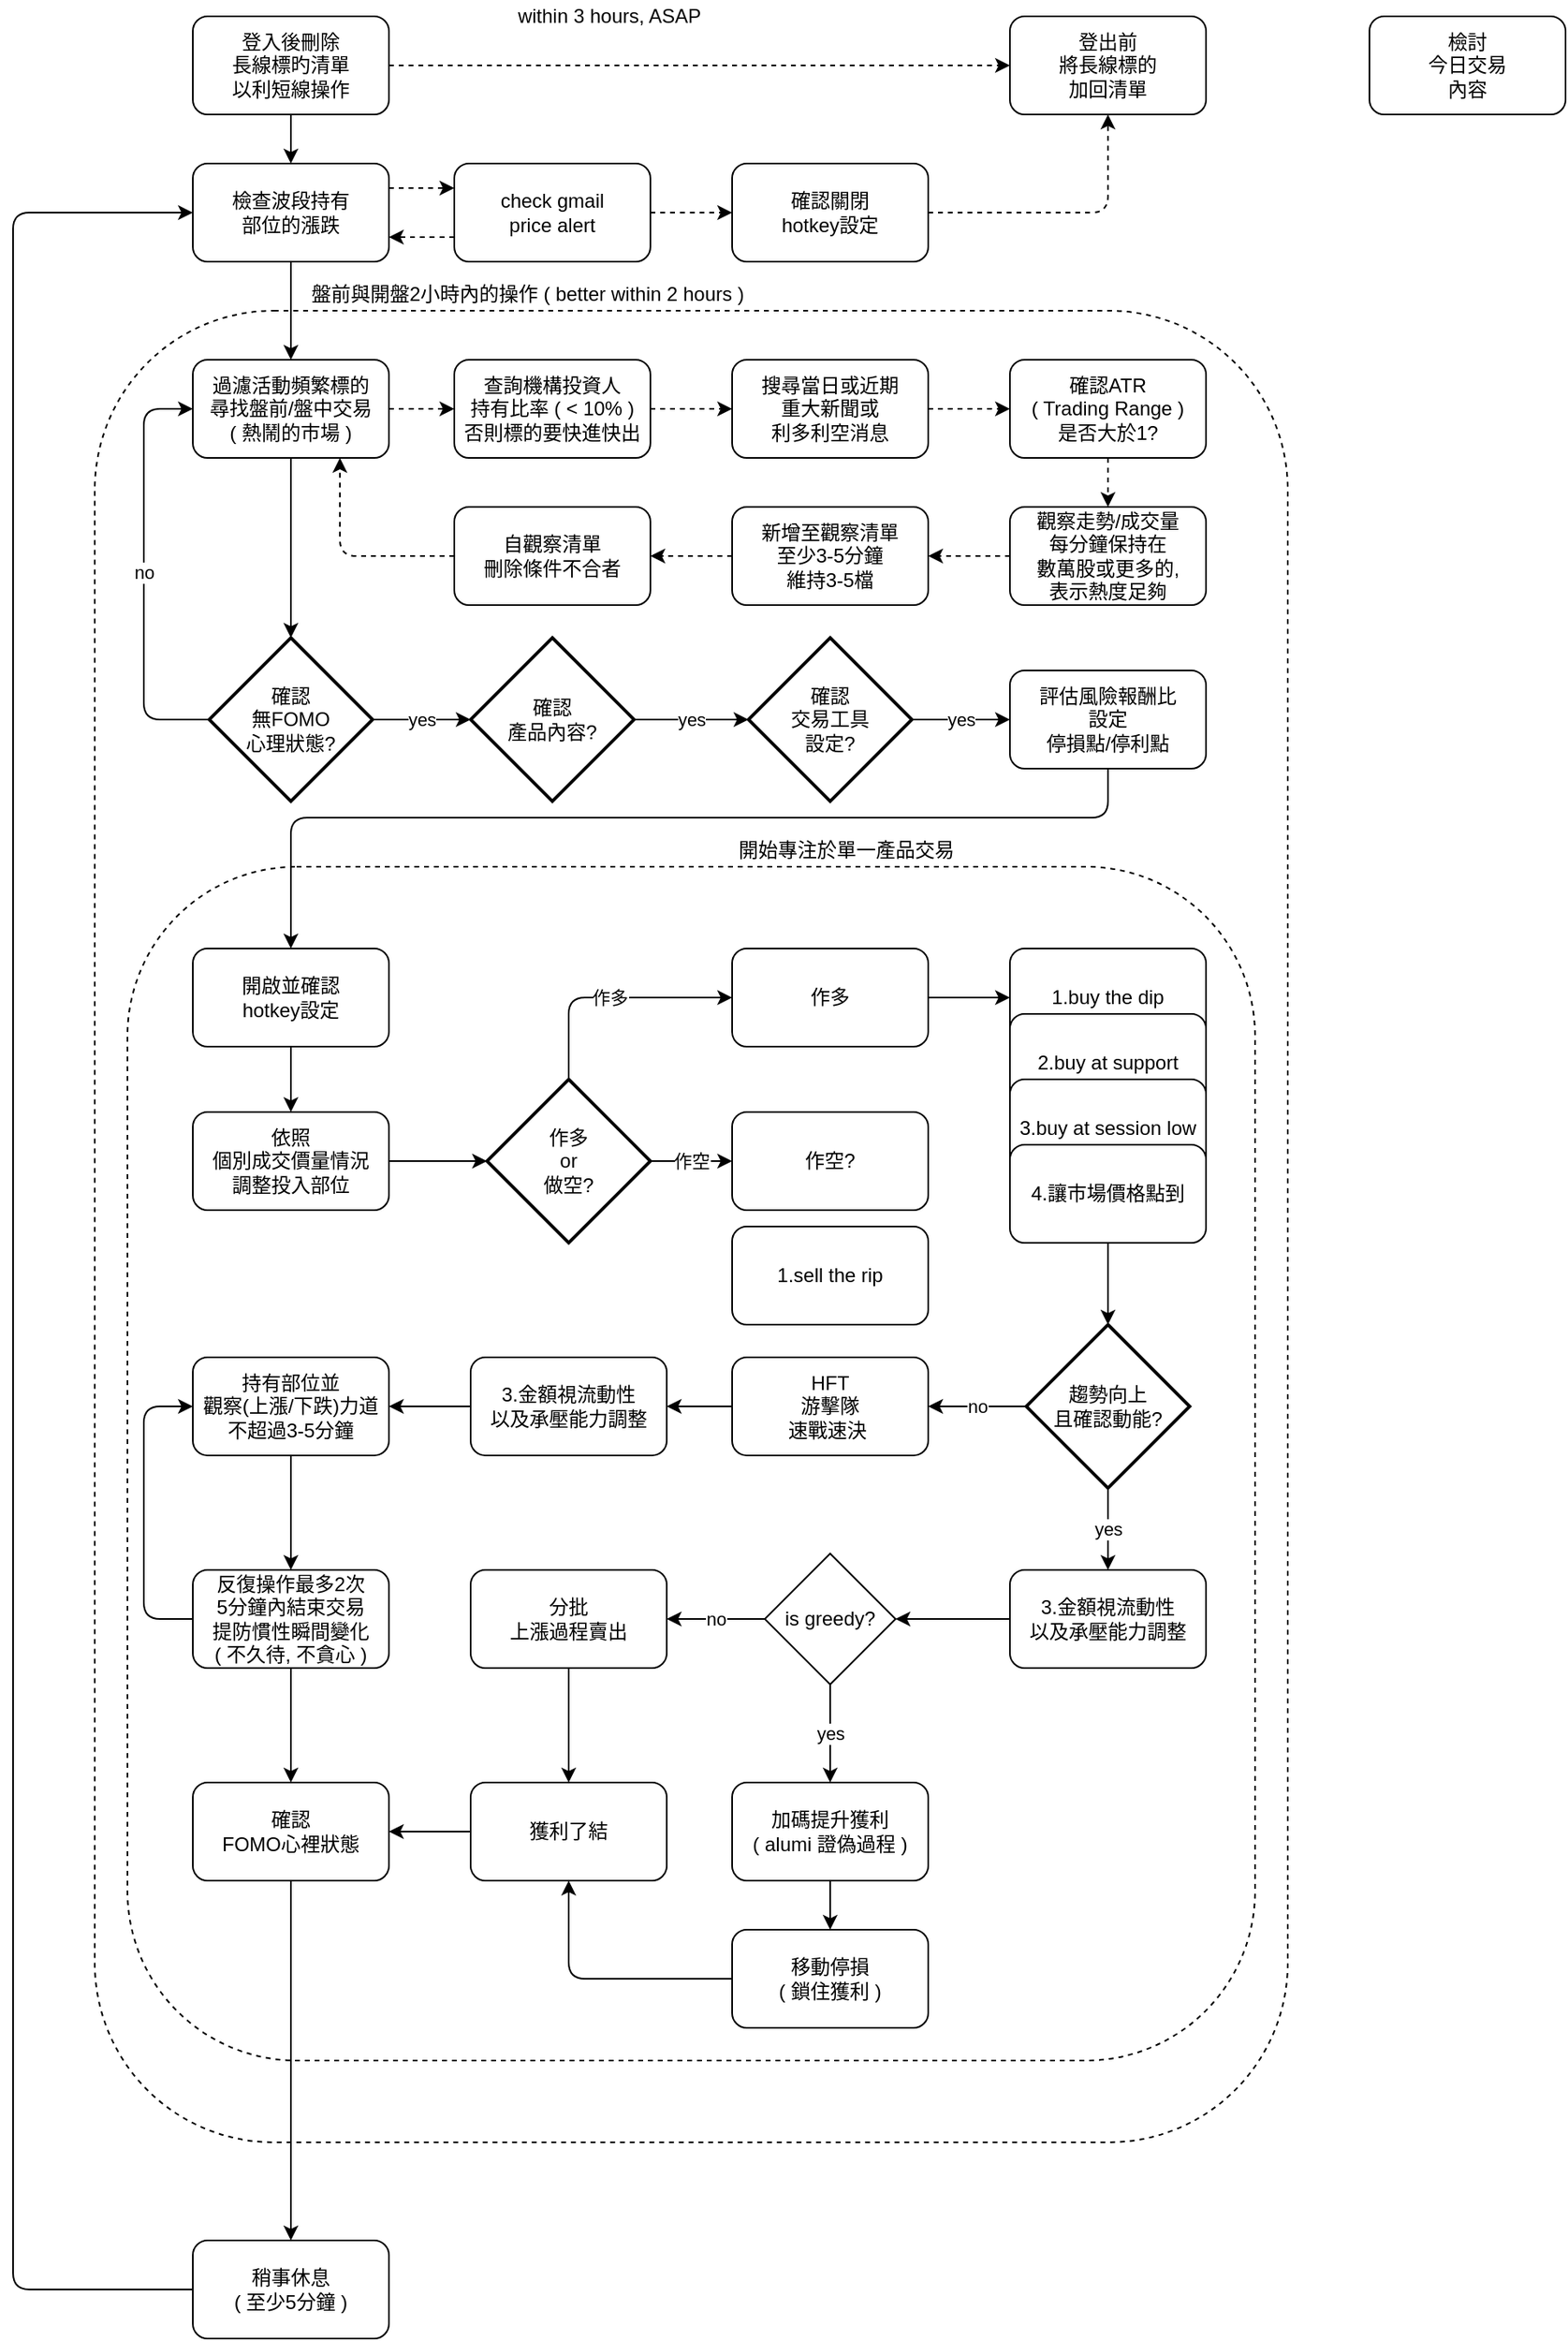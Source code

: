 <mxfile version="14.8.3" type="device" pages="2"><diagram id="2W2IRHp-vWOM0x0aQLfi" name="US day-trade"><mxGraphModel dx="1241" dy="534" grid="1" gridSize="10" guides="1" tooltips="1" connect="1" arrows="1" fold="1" page="1" pageScale="1" pageWidth="827" pageHeight="1169" math="0" shadow="0"><root><mxCell id="0"/><mxCell id="1" parent="0"/><mxCell id="skBQHpanSOeN_9HQ8_Ik-58" value="" style="rounded=1;whiteSpace=wrap;html=1;dashed=1;" parent="1" vertex="1"><mxGeometry x="80" y="200" width="730" height="1120" as="geometry"/></mxCell><mxCell id="skBQHpanSOeN_9HQ8_Ik-55" value="" style="rounded=1;whiteSpace=wrap;html=1;dashed=1;" parent="1" vertex="1"><mxGeometry x="100" y="540" width="690" height="730" as="geometry"/></mxCell><mxCell id="skBQHpanSOeN_9HQ8_Ik-1" value="過濾活動頻繁標的&lt;br&gt;尋找盤前/盤中交易&lt;br&gt;( 熱鬧的市場 )&lt;br&gt;" style="rounded=1;whiteSpace=wrap;html=1;" parent="1" vertex="1"><mxGeometry x="140" y="230" width="120" height="60" as="geometry"/></mxCell><mxCell id="skBQHpanSOeN_9HQ8_Ik-2" value="登出前&lt;br&gt;將長線標的&lt;br&gt;加回清單" style="rounded=1;whiteSpace=wrap;html=1;" parent="1" vertex="1"><mxGeometry x="640" y="20" width="120" height="60" as="geometry"/></mxCell><mxCell id="skBQHpanSOeN_9HQ8_Ik-3" value="登入後刪除&lt;br&gt;長線標旳清單&lt;br&gt;以利短線操作" style="rounded=1;whiteSpace=wrap;html=1;" parent="1" vertex="1"><mxGeometry x="140" y="20" width="120" height="60" as="geometry"/></mxCell><mxCell id="skBQHpanSOeN_9HQ8_Ik-4" value="" style="edgeStyle=elbowEdgeStyle;elbow=horizontal;endArrow=classic;html=1;exitX=0.5;exitY=1;exitDx=0;exitDy=0;entryX=0.5;entryY=0;entryDx=0;entryDy=0;" parent="1" source="skBQHpanSOeN_9HQ8_Ik-3" target="skBQHpanSOeN_9HQ8_Ik-11" edge="1"><mxGeometry width="50" height="50" relative="1" as="geometry"><mxPoint x="330" y="160" as="sourcePoint"/><mxPoint x="380" y="110" as="targetPoint"/></mxGeometry></mxCell><mxCell id="skBQHpanSOeN_9HQ8_Ik-5" value="查詢機構投資人&lt;br&gt;持有比率 ( &amp;lt; 10% )&lt;br&gt;否則標的要快進快出" style="rounded=1;whiteSpace=wrap;html=1;" parent="1" vertex="1"><mxGeometry x="300" y="230" width="120" height="60" as="geometry"/></mxCell><mxCell id="skBQHpanSOeN_9HQ8_Ik-6" value="" style="edgeStyle=elbowEdgeStyle;elbow=horizontal;endArrow=classic;html=1;dashed=1;" parent="1" source="skBQHpanSOeN_9HQ8_Ik-1" target="skBQHpanSOeN_9HQ8_Ik-5" edge="1"><mxGeometry width="50" height="50" relative="1" as="geometry"><mxPoint x="199.67" y="220" as="sourcePoint"/><mxPoint x="199.67" y="260" as="targetPoint"/></mxGeometry></mxCell><mxCell id="skBQHpanSOeN_9HQ8_Ik-7" value="搜尋當日或近期&lt;br&gt;重大新聞或&lt;br&gt;利多利空消息" style="rounded=1;whiteSpace=wrap;html=1;" parent="1" vertex="1"><mxGeometry x="470" y="230" width="120" height="60" as="geometry"/></mxCell><mxCell id="skBQHpanSOeN_9HQ8_Ik-8" value="" style="edgeStyle=elbowEdgeStyle;elbow=vertical;endArrow=classic;html=1;exitX=1;exitY=0.5;exitDx=0;exitDy=0;dashed=1;" parent="1" source="skBQHpanSOeN_9HQ8_Ik-5" target="skBQHpanSOeN_9HQ8_Ik-7" edge="1"><mxGeometry width="50" height="50" relative="1" as="geometry"><mxPoint x="209.663" y="410" as="sourcePoint"/><mxPoint x="209.663" y="450" as="targetPoint"/></mxGeometry></mxCell><mxCell id="skBQHpanSOeN_9HQ8_Ik-9" value="確認ATR&lt;br&gt;( Trading Range )&lt;br&gt;是否大於1?" style="rounded=1;whiteSpace=wrap;html=1;" parent="1" vertex="1"><mxGeometry x="640" y="230" width="120" height="60" as="geometry"/></mxCell><mxCell id="skBQHpanSOeN_9HQ8_Ik-10" value="" style="edgeStyle=elbowEdgeStyle;elbow=horizontal;endArrow=classic;html=1;entryX=0;entryY=0.5;entryDx=0;entryDy=0;dashed=1;" parent="1" source="skBQHpanSOeN_9HQ8_Ik-7" target="skBQHpanSOeN_9HQ8_Ik-9" edge="1"><mxGeometry width="50" height="50" relative="1" as="geometry"><mxPoint x="209.663" y="510" as="sourcePoint"/><mxPoint x="209.663" y="550" as="targetPoint"/><Array as="points"><mxPoint x="600" y="260"/></Array></mxGeometry></mxCell><mxCell id="skBQHpanSOeN_9HQ8_Ik-11" value="檢查波段持有&lt;br&gt;部位的漲跌" style="rounded=1;whiteSpace=wrap;html=1;" parent="1" vertex="1"><mxGeometry x="140" y="110" width="120" height="60" as="geometry"/></mxCell><mxCell id="skBQHpanSOeN_9HQ8_Ik-12" value="" style="edgeStyle=elbowEdgeStyle;elbow=horizontal;endArrow=classic;html=1;dashed=1;" parent="1" source="skBQHpanSOeN_9HQ8_Ik-9" target="skBQHpanSOeN_9HQ8_Ik-13" edge="1"><mxGeometry width="50" height="50" relative="1" as="geometry"><mxPoint x="219.67" y="610" as="sourcePoint"/><mxPoint x="219.67" y="650" as="targetPoint"/><Array as="points"><mxPoint x="700" y="350"/></Array></mxGeometry></mxCell><mxCell id="skBQHpanSOeN_9HQ8_Ik-13" value="觀察走勢/成交量&lt;br&gt;每分鐘保持在&lt;br&gt;數萬股或更多的,&lt;br&gt;表示熱度足夠" style="rounded=1;whiteSpace=wrap;html=1;" parent="1" vertex="1"><mxGeometry x="640" y="320" width="120" height="60" as="geometry"/></mxCell><mxCell id="skBQHpanSOeN_9HQ8_Ik-15" value="新增至觀察清單&lt;br&gt;至少3-5分鐘&lt;br&gt;維持3-5檔" style="rounded=1;whiteSpace=wrap;html=1;" parent="1" vertex="1"><mxGeometry x="470" y="320" width="120" height="60" as="geometry"/></mxCell><mxCell id="skBQHpanSOeN_9HQ8_Ik-17" value="依照&lt;br&gt;個別成交價量情況&lt;br&gt;調整投入部位" style="rounded=1;whiteSpace=wrap;html=1;" parent="1" vertex="1"><mxGeometry x="140" y="690" width="120" height="60" as="geometry"/></mxCell><mxCell id="skBQHpanSOeN_9HQ8_Ik-19" value="作多" style="rounded=1;whiteSpace=wrap;html=1;" parent="1" vertex="1"><mxGeometry x="470" y="590" width="120" height="60" as="geometry"/></mxCell><mxCell id="skBQHpanSOeN_9HQ8_Ik-20" value="作多&lt;br&gt;or&lt;br&gt;做空?" style="strokeWidth=2;html=1;shape=mxgraph.flowchart.decision;whiteSpace=wrap;" parent="1" vertex="1"><mxGeometry x="320" y="670" width="100" height="100" as="geometry"/></mxCell><mxCell id="skBQHpanSOeN_9HQ8_Ik-21" value="" style="edgeStyle=elbowEdgeStyle;elbow=horizontal;endArrow=classic;html=1;entryX=0.5;entryY=0;entryDx=0;entryDy=0;exitX=0.5;exitY=1;exitDx=0;exitDy=0;" parent="1" source="EkM0skgZJjpNYzMxfoZq-1" target="skBQHpanSOeN_9HQ8_Ik-17" edge="1"><mxGeometry width="50" height="50" relative="1" as="geometry"><mxPoint x="210" y="560" as="sourcePoint"/><mxPoint x="210" y="600" as="targetPoint"/><Array as="points"><mxPoint x="200" y="670"/></Array></mxGeometry></mxCell><mxCell id="skBQHpanSOeN_9HQ8_Ik-22" value="作空" style="edgeStyle=elbowEdgeStyle;elbow=horizontal;endArrow=classic;html=1;exitX=1;exitY=0.5;exitDx=0;exitDy=0;exitPerimeter=0;startArrow=none;entryX=0;entryY=0.5;entryDx=0;entryDy=0;" parent="1" source="skBQHpanSOeN_9HQ8_Ik-20" target="skBQHpanSOeN_9HQ8_Ik-24" edge="1"><mxGeometry width="50" height="50" relative="1" as="geometry"><mxPoint x="220" y="640" as="sourcePoint"/><mxPoint x="360" y="530" as="targetPoint"/><Array as="points"><mxPoint x="440" y="710"/><mxPoint x="520" y="530"/></Array></mxGeometry></mxCell><mxCell id="skBQHpanSOeN_9HQ8_Ik-23" value="作多" style="edgeStyle=elbowEdgeStyle;elbow=horizontal;endArrow=classic;html=1;startArrow=none;exitX=0.5;exitY=0;exitDx=0;exitDy=0;exitPerimeter=0;" parent="1" source="skBQHpanSOeN_9HQ8_Ik-20" target="skBQHpanSOeN_9HQ8_Ik-19" edge="1"><mxGeometry width="50" height="50" relative="1" as="geometry"><mxPoint x="480" y="610" as="sourcePoint"/><mxPoint x="470" y="510" as="targetPoint"/><Array as="points"><mxPoint x="370" y="620"/></Array></mxGeometry></mxCell><mxCell id="skBQHpanSOeN_9HQ8_Ik-26" value="1.buy the dip" style="rounded=1;whiteSpace=wrap;html=1;" parent="1" vertex="1"><mxGeometry x="640" y="590" width="120" height="60" as="geometry"/></mxCell><mxCell id="skBQHpanSOeN_9HQ8_Ik-27" value="2.buy at support" style="rounded=1;whiteSpace=wrap;html=1;" parent="1" vertex="1"><mxGeometry x="640" y="630" width="120" height="60" as="geometry"/></mxCell><mxCell id="skBQHpanSOeN_9HQ8_Ik-29" value="" style="edgeStyle=elbowEdgeStyle;elbow=vertical;endArrow=classic;html=1;exitX=1;exitY=0.5;exitDx=0;exitDy=0;" parent="1" source="skBQHpanSOeN_9HQ8_Ik-19" target="skBQHpanSOeN_9HQ8_Ik-26" edge="1"><mxGeometry width="50" height="50" relative="1" as="geometry"><mxPoint x="220" y="360" as="sourcePoint"/><mxPoint x="680" y="510" as="targetPoint"/><Array as="points"><mxPoint x="700" y="620"/></Array></mxGeometry></mxCell><mxCell id="skBQHpanSOeN_9HQ8_Ik-30" value="持有部位並&lt;br&gt;觀察(上漲/下跌)力道&lt;br&gt;不超過3-5分鐘" style="rounded=1;whiteSpace=wrap;html=1;" parent="1" vertex="1"><mxGeometry x="140" y="840" width="120" height="60" as="geometry"/></mxCell><mxCell id="skBQHpanSOeN_9HQ8_Ik-31" value="" style="edgeStyle=elbowEdgeStyle;elbow=horizontal;endArrow=classic;html=1;exitX=0.5;exitY=1;exitDx=0;exitDy=0;" parent="1" source="skBQHpanSOeN_9HQ8_Ik-28" target="VhhBP-Niib41JX8jMxsJ-1" edge="1"><mxGeometry width="50" height="50" relative="1" as="geometry"><mxPoint x="199.83" y="650" as="sourcePoint"/><mxPoint x="260" y="670" as="targetPoint"/><Array as="points"><mxPoint x="700" y="860"/></Array></mxGeometry></mxCell><mxCell id="skBQHpanSOeN_9HQ8_Ik-32" value="HFT&lt;br&gt;游擊隊&lt;br&gt;速戰速決&amp;nbsp;" style="rounded=1;whiteSpace=wrap;html=1;" parent="1" vertex="1"><mxGeometry x="470" y="840" width="120" height="60" as="geometry"/></mxCell><mxCell id="skBQHpanSOeN_9HQ8_Ik-33" value="分批&lt;br&gt;上漲過程賣出" style="rounded=1;whiteSpace=wrap;html=1;" parent="1" vertex="1"><mxGeometry x="310" y="970" width="120" height="60" as="geometry"/></mxCell><mxCell id="skBQHpanSOeN_9HQ8_Ik-34" value="" style="edgeStyle=elbowEdgeStyle;elbow=vertical;endArrow=classic;html=1;entryX=1;entryY=0.5;entryDx=0;entryDy=0;" parent="1" source="skBQHpanSOeN_9HQ8_Ik-32" target="VhhBP-Niib41JX8jMxsJ-7" edge="1"><mxGeometry width="50" height="50" relative="1" as="geometry"><mxPoint x="360" y="820" as="sourcePoint"/><mxPoint x="420" y="790" as="targetPoint"/><Array as="points"/></mxGeometry></mxCell><mxCell id="skBQHpanSOeN_9HQ8_Ik-35" value="3.金額視流動性&lt;br&gt;以及承壓能力調整" style="rounded=1;whiteSpace=wrap;html=1;" parent="1" vertex="1"><mxGeometry x="640" y="970" width="120" height="60" as="geometry"/></mxCell><mxCell id="skBQHpanSOeN_9HQ8_Ik-24" value="作空?" style="rounded=1;whiteSpace=wrap;html=1;" parent="1" vertex="1"><mxGeometry x="470" y="690" width="120" height="60" as="geometry"/></mxCell><mxCell id="skBQHpanSOeN_9HQ8_Ik-37" value="" style="edgeStyle=elbowEdgeStyle;elbow=horizontal;endArrow=classic;html=1;exitX=1;exitY=0.5;exitDx=0;exitDy=0;entryX=0;entryY=0.5;entryDx=0;entryDy=0;dashed=1;" parent="1" source="skBQHpanSOeN_9HQ8_Ik-3" target="skBQHpanSOeN_9HQ8_Ik-2" edge="1"><mxGeometry width="50" height="50" relative="1" as="geometry"><mxPoint x="210" y="90" as="sourcePoint"/><mxPoint x="210" y="130" as="targetPoint"/></mxGeometry></mxCell><mxCell id="skBQHpanSOeN_9HQ8_Ik-40" value="自觀察清單&lt;br&gt;刪除條件不合者" style="rounded=1;whiteSpace=wrap;html=1;" parent="1" vertex="1"><mxGeometry x="300" y="320" width="120" height="60" as="geometry"/></mxCell><mxCell id="skBQHpanSOeN_9HQ8_Ik-41" value="" style="edgeStyle=elbowEdgeStyle;elbow=horizontal;endArrow=classic;html=1;entryX=1;entryY=0.5;entryDx=0;entryDy=0;dashed=1;exitX=0;exitY=0.5;exitDx=0;exitDy=0;" parent="1" source="skBQHpanSOeN_9HQ8_Ik-13" target="skBQHpanSOeN_9HQ8_Ik-15" edge="1"><mxGeometry width="50" height="50" relative="1" as="geometry"><mxPoint x="600" y="270" as="sourcePoint"/><mxPoint x="640" y="270" as="targetPoint"/><Array as="points"><mxPoint x="610" y="340"/></Array></mxGeometry></mxCell><mxCell id="skBQHpanSOeN_9HQ8_Ik-42" value="" style="edgeStyle=elbowEdgeStyle;elbow=horizontal;endArrow=classic;html=1;dashed=1;exitX=0;exitY=0.5;exitDx=0;exitDy=0;" parent="1" source="skBQHpanSOeN_9HQ8_Ik-15" target="skBQHpanSOeN_9HQ8_Ik-40" edge="1"><mxGeometry width="50" height="50" relative="1" as="geometry"><mxPoint x="480" y="430" as="sourcePoint"/><mxPoint x="600" y="360" as="targetPoint"/><Array as="points"><mxPoint x="430" y="350"/></Array></mxGeometry></mxCell><mxCell id="skBQHpanSOeN_9HQ8_Ik-43" value="" style="edgeStyle=elbowEdgeStyle;elbow=horizontal;endArrow=classic;html=1;dashed=1;exitX=0;exitY=0.5;exitDx=0;exitDy=0;entryX=0.75;entryY=1;entryDx=0;entryDy=0;" parent="1" source="skBQHpanSOeN_9HQ8_Ik-40" target="skBQHpanSOeN_9HQ8_Ik-1" edge="1"><mxGeometry width="50" height="50" relative="1" as="geometry"><mxPoint x="470" y="270" as="sourcePoint"/><mxPoint x="430" y="270" as="targetPoint"/><Array as="points"><mxPoint x="230" y="240"/></Array></mxGeometry></mxCell><mxCell id="skBQHpanSOeN_9HQ8_Ik-45" value="反復操作最多2次&lt;br&gt;5分鐘內結束交易&lt;br&gt;提防慣性瞬間變化&lt;br&gt;( 不久待, 不貪心 )" style="rounded=1;whiteSpace=wrap;html=1;" parent="1" vertex="1"><mxGeometry x="140" y="970" width="120" height="60" as="geometry"/></mxCell><mxCell id="skBQHpanSOeN_9HQ8_Ik-47" value="" style="edgeStyle=elbowEdgeStyle;elbow=horizontal;endArrow=classic;html=1;exitX=0;exitY=0.5;exitDx=0;exitDy=0;" parent="1" source="skBQHpanSOeN_9HQ8_Ik-45" target="skBQHpanSOeN_9HQ8_Ik-30" edge="1"><mxGeometry width="50" height="50" relative="1" as="geometry"><mxPoint x="270" y="730" as="sourcePoint"/><mxPoint x="470" y="700" as="targetPoint"/><Array as="points"><mxPoint x="110" y="720"/></Array></mxGeometry></mxCell><mxCell id="skBQHpanSOeN_9HQ8_Ik-48" value="稍事休息&lt;br&gt;( 至少5分鐘 )" style="rounded=1;whiteSpace=wrap;html=1;" parent="1" vertex="1"><mxGeometry x="140" y="1380" width="120" height="60" as="geometry"/></mxCell><mxCell id="skBQHpanSOeN_9HQ8_Ik-49" value="" style="edgeStyle=elbowEdgeStyle;elbow=horizontal;endArrow=classic;html=1;exitX=0.5;exitY=1;exitDx=0;exitDy=0;" parent="1" source="skBQHpanSOeN_9HQ8_Ik-45" target="VhhBP-Niib41JX8jMxsJ-15" edge="1"><mxGeometry width="50" height="50" relative="1" as="geometry"><mxPoint x="210" y="760" as="sourcePoint"/><mxPoint x="200" y="980" as="targetPoint"/><Array as="points"/></mxGeometry></mxCell><mxCell id="skBQHpanSOeN_9HQ8_Ik-50" value="" style="edgeStyle=elbowEdgeStyle;elbow=horizontal;endArrow=classic;html=1;entryX=0;entryY=0.5;entryDx=0;entryDy=0;exitX=0;exitY=0.5;exitDx=0;exitDy=0;" parent="1" source="skBQHpanSOeN_9HQ8_Ik-48" target="skBQHpanSOeN_9HQ8_Ik-11" edge="1"><mxGeometry width="50" height="50" relative="1" as="geometry"><mxPoint x="150" y="650" as="sourcePoint"/><mxPoint x="150" y="450" as="targetPoint"/><Array as="points"><mxPoint x="30" y="480"/></Array></mxGeometry></mxCell><mxCell id="skBQHpanSOeN_9HQ8_Ik-51" value="" style="edgeStyle=elbowEdgeStyle;elbow=horizontal;endArrow=classic;html=1;entryX=0.5;entryY=0;entryDx=0;entryDy=0;" parent="1" source="skBQHpanSOeN_9HQ8_Ik-11" target="skBQHpanSOeN_9HQ8_Ik-1" edge="1"><mxGeometry width="50" height="50" relative="1" as="geometry"><mxPoint x="210" y="90" as="sourcePoint"/><mxPoint x="210" y="120" as="targetPoint"/></mxGeometry></mxCell><mxCell id="skBQHpanSOeN_9HQ8_Ik-53" value="" style="edgeStyle=elbowEdgeStyle;elbow=horizontal;endArrow=classic;html=1;exitX=0.5;exitY=1;exitDx=0;exitDy=0;" parent="1" source="skBQHpanSOeN_9HQ8_Ik-1" target="C_OK-YuIfiXgKfMNKGLl-3" edge="1"><mxGeometry width="50" height="50" relative="1" as="geometry"><mxPoint x="210" y="210" as="sourcePoint"/><mxPoint x="200" y="400" as="targetPoint"/></mxGeometry></mxCell><mxCell id="skBQHpanSOeN_9HQ8_Ik-56" value="開始專注於單一產品交易" style="text;html=1;strokeColor=none;fillColor=none;align=center;verticalAlign=middle;whiteSpace=wrap;rounded=0;" parent="1" vertex="1"><mxGeometry x="470" y="520" width="140" height="20" as="geometry"/></mxCell><mxCell id="skBQHpanSOeN_9HQ8_Ik-59" value="盤前與開盤2小時內的操作 ( better within 2 hours )" style="text;html=1;strokeColor=none;fillColor=none;align=center;verticalAlign=middle;whiteSpace=wrap;rounded=0;dashed=1;" parent="1" vertex="1"><mxGeometry x="210" y="180" width="270" height="20" as="geometry"/></mxCell><mxCell id="skBQHpanSOeN_9HQ8_Ik-60" value="check gmail&lt;br&gt;price alert" style="rounded=1;whiteSpace=wrap;html=1;" parent="1" vertex="1"><mxGeometry x="300" y="110" width="120" height="60" as="geometry"/></mxCell><mxCell id="skBQHpanSOeN_9HQ8_Ik-61" value="" style="edgeStyle=elbowEdgeStyle;elbow=vertical;endArrow=classic;html=1;exitX=1;exitY=0.25;exitDx=0;exitDy=0;dashed=1;entryX=0;entryY=0.25;entryDx=0;entryDy=0;" parent="1" source="skBQHpanSOeN_9HQ8_Ik-11" target="skBQHpanSOeN_9HQ8_Ik-60" edge="1"><mxGeometry width="50" height="50" relative="1" as="geometry"><mxPoint x="430" y="270" as="sourcePoint"/><mxPoint x="310" y="125" as="targetPoint"/><Array as="points"><mxPoint x="280" y="125"/></Array></mxGeometry></mxCell><mxCell id="skBQHpanSOeN_9HQ8_Ik-62" value="" style="edgeStyle=elbowEdgeStyle;elbow=vertical;endArrow=classic;html=1;exitX=0;exitY=0.75;exitDx=0;exitDy=0;dashed=1;entryX=1;entryY=0.75;entryDx=0;entryDy=0;" parent="1" source="skBQHpanSOeN_9HQ8_Ik-60" target="skBQHpanSOeN_9HQ8_Ik-11" edge="1"><mxGeometry width="50" height="50" relative="1" as="geometry"><mxPoint x="270" y="135" as="sourcePoint"/><mxPoint x="310" y="135" as="targetPoint"/><Array as="points"><mxPoint x="280" y="155"/></Array></mxGeometry></mxCell><mxCell id="skBQHpanSOeN_9HQ8_Ik-63" value="" style="edgeStyle=elbowEdgeStyle;elbow=vertical;endArrow=classic;html=1;exitX=1;exitY=0.5;exitDx=0;exitDy=0;dashed=1;entryX=0.5;entryY=1;entryDx=0;entryDy=0;" parent="1" source="EkM0skgZJjpNYzMxfoZq-3" target="skBQHpanSOeN_9HQ8_Ik-2" edge="1"><mxGeometry width="50" height="50" relative="1" as="geometry"><mxPoint x="270" y="135" as="sourcePoint"/><mxPoint x="310" y="135" as="targetPoint"/><Array as="points"><mxPoint x="680" y="140"/></Array></mxGeometry></mxCell><mxCell id="_6fpKBOjLZMXCEf4Lv_I-1" value="1.sell the rip" style="rounded=1;whiteSpace=wrap;html=1;" parent="1" vertex="1"><mxGeometry x="470" y="760" width="120" height="60" as="geometry"/></mxCell><mxCell id="C_OK-YuIfiXgKfMNKGLl-2" value="yes" style="edgeStyle=elbowEdgeStyle;elbow=horizontal;endArrow=classic;html=1;exitX=1;exitY=0.5;exitDx=0;exitDy=0;exitPerimeter=0;" parent="1" source="C_OK-YuIfiXgKfMNKGLl-3" target="VhhBP-Niib41JX8jMxsJ-23" edge="1"><mxGeometry width="50" height="50" relative="1" as="geometry"><mxPoint x="210" y="300" as="sourcePoint"/><mxPoint x="210" y="420" as="targetPoint"/></mxGeometry></mxCell><mxCell id="C_OK-YuIfiXgKfMNKGLl-3" value="確認&lt;br&gt;無FOMO&lt;br&gt;心理狀態?" style="strokeWidth=2;html=1;shape=mxgraph.flowchart.decision;whiteSpace=wrap;" parent="1" vertex="1"><mxGeometry x="150" y="400" width="100" height="100" as="geometry"/></mxCell><mxCell id="C_OK-YuIfiXgKfMNKGLl-4" value="no" style="edgeStyle=elbowEdgeStyle;elbow=horizontal;endArrow=classic;html=1;entryX=0;entryY=0.5;entryDx=0;entryDy=0;exitX=0;exitY=0.5;exitDx=0;exitDy=0;exitPerimeter=0;" parent="1" source="C_OK-YuIfiXgKfMNKGLl-3" target="skBQHpanSOeN_9HQ8_Ik-1" edge="1"><mxGeometry width="50" height="50" relative="1" as="geometry"><mxPoint x="210" y="510" as="sourcePoint"/><mxPoint x="210" y="600" as="targetPoint"/><Array as="points"><mxPoint x="110" y="360"/></Array></mxGeometry></mxCell><mxCell id="W_NOA3347FtvShPqdSyt-1" value="評估風險報酬比&lt;br&gt;設定&lt;br&gt;停損點/停利點&lt;br&gt;" style="rounded=1;whiteSpace=wrap;html=1;" parent="1" vertex="1"><mxGeometry x="640" y="420" width="120" height="60" as="geometry"/></mxCell><mxCell id="eWIeHxmlQqAwC8VUloCX-1" value="within 3 hours, ASAP" style="text;html=1;strokeColor=none;fillColor=none;align=center;verticalAlign=middle;whiteSpace=wrap;rounded=0;dashed=1;" parent="1" vertex="1"><mxGeometry x="320" y="10" width="150" height="20" as="geometry"/></mxCell><mxCell id="VhhBP-Niib41JX8jMxsJ-1" value="趨勢向上&lt;br&gt;且確認動能?" style="strokeWidth=2;html=1;shape=mxgraph.flowchart.decision;whiteSpace=wrap;" parent="1" vertex="1"><mxGeometry x="650" y="820" width="100" height="100" as="geometry"/></mxCell><mxCell id="VhhBP-Niib41JX8jMxsJ-2" value="no" style="edgeStyle=elbowEdgeStyle;elbow=horizontal;endArrow=classic;html=1;exitX=0;exitY=0.5;exitDx=0;exitDy=0;exitPerimeter=0;" parent="1" source="VhhBP-Niib41JX8jMxsJ-1" target="skBQHpanSOeN_9HQ8_Ik-32" edge="1"><mxGeometry width="50" height="50" relative="1" as="geometry"><mxPoint x="210" y="660" as="sourcePoint"/><mxPoint x="270" y="670" as="targetPoint"/><Array as="points"/></mxGeometry></mxCell><mxCell id="VhhBP-Niib41JX8jMxsJ-5" value="yes" style="edgeStyle=elbowEdgeStyle;elbow=vertical;endArrow=classic;html=1;entryX=0.5;entryY=0;entryDx=0;entryDy=0;" parent="1" target="skBQHpanSOeN_9HQ8_Ik-35" edge="1"><mxGeometry width="50" height="50" relative="1" as="geometry"><mxPoint x="700" y="920" as="sourcePoint"/><mxPoint x="650" y="630" as="targetPoint"/><Array as="points"><mxPoint x="650" y="960"/></Array></mxGeometry></mxCell><mxCell id="VhhBP-Niib41JX8jMxsJ-6" value="" style="edgeStyle=elbowEdgeStyle;elbow=vertical;endArrow=classic;html=1;" parent="1" source="skBQHpanSOeN_9HQ8_Ik-30" target="skBQHpanSOeN_9HQ8_Ik-45" edge="1"><mxGeometry width="50" height="50" relative="1" as="geometry"><mxPoint x="480" y="880" as="sourcePoint"/><mxPoint x="200" y="950" as="targetPoint"/><Array as="points"><mxPoint x="260" y="870"/></Array></mxGeometry></mxCell><mxCell id="VhhBP-Niib41JX8jMxsJ-7" value="3.金額視流動性&lt;br&gt;以及承壓能力調整" style="rounded=1;whiteSpace=wrap;html=1;" parent="1" vertex="1"><mxGeometry x="310" y="840" width="120" height="60" as="geometry"/></mxCell><mxCell id="VhhBP-Niib41JX8jMxsJ-9" value="" style="edgeStyle=elbowEdgeStyle;elbow=vertical;endArrow=classic;html=1;entryX=1;entryY=0.5;entryDx=0;entryDy=0;exitX=0;exitY=0.5;exitDx=0;exitDy=0;" parent="1" source="VhhBP-Niib41JX8jMxsJ-7" target="skBQHpanSOeN_9HQ8_Ik-30" edge="1"><mxGeometry width="50" height="50" relative="1" as="geometry"><mxPoint x="540" y="850" as="sourcePoint"/><mxPoint x="430" y="800" as="targetPoint"/><Array as="points"/></mxGeometry></mxCell><mxCell id="VhhBP-Niib41JX8jMxsJ-10" value="加碼提升獲利&lt;br&gt;( alumi 證偽過程 )" style="rounded=1;whiteSpace=wrap;html=1;" parent="1" vertex="1"><mxGeometry x="470" y="1100" width="120" height="60" as="geometry"/></mxCell><mxCell id="VhhBP-Niib41JX8jMxsJ-11" value="is greedy?" style="rhombus;whiteSpace=wrap;html=1;" parent="1" vertex="1"><mxGeometry x="490" y="960" width="80" height="80" as="geometry"/></mxCell><mxCell id="VhhBP-Niib41JX8jMxsJ-12" value="yes" style="edgeStyle=elbowEdgeStyle;elbow=vertical;endArrow=classic;html=1;" parent="1" source="VhhBP-Niib41JX8jMxsJ-11" edge="1"><mxGeometry width="50" height="50" relative="1" as="geometry"><mxPoint x="710" y="930" as="sourcePoint"/><mxPoint x="530" y="1100" as="targetPoint"/><Array as="points"><mxPoint x="480" y="1080"/></Array></mxGeometry></mxCell><mxCell id="VhhBP-Niib41JX8jMxsJ-13" value="no" style="edgeStyle=elbowEdgeStyle;elbow=vertical;endArrow=classic;html=1;entryX=1;entryY=0.5;entryDx=0;entryDy=0;exitX=0;exitY=0.5;exitDx=0;exitDy=0;" parent="1" source="VhhBP-Niib41JX8jMxsJ-11" target="skBQHpanSOeN_9HQ8_Ik-33" edge="1"><mxGeometry width="50" height="50" relative="1" as="geometry"><mxPoint x="540" y="1110" as="sourcePoint"/><mxPoint x="440" y="1150" as="targetPoint"/><Array as="points"><mxPoint x="460" y="1000"/></Array></mxGeometry></mxCell><mxCell id="VhhBP-Niib41JX8jMxsJ-14" value="" style="edgeStyle=elbowEdgeStyle;elbow=vertical;endArrow=classic;html=1;entryX=1;entryY=0.5;entryDx=0;entryDy=0;exitX=0;exitY=0.5;exitDx=0;exitDy=0;" parent="1" source="skBQHpanSOeN_9HQ8_Ik-35" target="VhhBP-Niib41JX8jMxsJ-11" edge="1"><mxGeometry width="50" height="50" relative="1" as="geometry"><mxPoint x="480" y="880" as="sourcePoint"/><mxPoint x="440" y="880" as="targetPoint"/><Array as="points"/></mxGeometry></mxCell><mxCell id="VhhBP-Niib41JX8jMxsJ-15" value="確認&lt;br&gt;FOMO心裡狀態" style="rounded=1;whiteSpace=wrap;html=1;" parent="1" vertex="1"><mxGeometry x="140" y="1100" width="120" height="60" as="geometry"/></mxCell><mxCell id="VhhBP-Niib41JX8jMxsJ-16" value="" style="edgeStyle=elbowEdgeStyle;elbow=horizontal;endArrow=classic;html=1;entryX=0.5;entryY=0;entryDx=0;entryDy=0;" parent="1" source="VhhBP-Niib41JX8jMxsJ-15" target="skBQHpanSOeN_9HQ8_Ik-48" edge="1"><mxGeometry width="50" height="50" relative="1" as="geometry"><mxPoint x="210" y="1020" as="sourcePoint"/><mxPoint x="210" y="1110" as="targetPoint"/><Array as="points"/></mxGeometry></mxCell><mxCell id="VhhBP-Niib41JX8jMxsJ-17" value="移動停損&lt;br&gt;( 鎖住獲利 )" style="rounded=1;whiteSpace=wrap;html=1;" parent="1" vertex="1"><mxGeometry x="470" y="1190" width="120" height="60" as="geometry"/></mxCell><mxCell id="VhhBP-Niib41JX8jMxsJ-18" value="" style="edgeStyle=elbowEdgeStyle;elbow=vertical;endArrow=classic;html=1;entryX=0.5;entryY=0;entryDx=0;entryDy=0;" parent="1" source="VhhBP-Niib41JX8jMxsJ-10" target="VhhBP-Niib41JX8jMxsJ-17" edge="1"><mxGeometry width="50" height="50" relative="1" as="geometry"><mxPoint x="650" y="1010" as="sourcePoint"/><mxPoint x="580" y="1010" as="targetPoint"/><Array as="points"/></mxGeometry></mxCell><mxCell id="VhhBP-Niib41JX8jMxsJ-19" value="獲利了結" style="rounded=1;whiteSpace=wrap;html=1;" parent="1" vertex="1"><mxGeometry x="310" y="1100" width="120" height="60" as="geometry"/></mxCell><mxCell id="VhhBP-Niib41JX8jMxsJ-20" value="" style="edgeStyle=elbowEdgeStyle;elbow=horizontal;endArrow=classic;html=1;exitX=0;exitY=0.5;exitDx=0;exitDy=0;" parent="1" source="VhhBP-Niib41JX8jMxsJ-19" target="VhhBP-Niib41JX8jMxsJ-15" edge="1"><mxGeometry width="50" height="50" relative="1" as="geometry"><mxPoint x="210" y="1040" as="sourcePoint"/><mxPoint x="210" y="1110" as="targetPoint"/><Array as="points"/></mxGeometry></mxCell><mxCell id="VhhBP-Niib41JX8jMxsJ-21" value="" style="edgeStyle=elbowEdgeStyle;elbow=horizontal;endArrow=classic;html=1;exitX=0.5;exitY=1;exitDx=0;exitDy=0;" parent="1" source="skBQHpanSOeN_9HQ8_Ik-33" target="VhhBP-Niib41JX8jMxsJ-19" edge="1"><mxGeometry width="50" height="50" relative="1" as="geometry"><mxPoint x="320" y="1140" as="sourcePoint"/><mxPoint x="270" y="1140" as="targetPoint"/><Array as="points"/></mxGeometry></mxCell><mxCell id="VhhBP-Niib41JX8jMxsJ-22" value="" style="edgeStyle=elbowEdgeStyle;elbow=horizontal;endArrow=classic;html=1;exitX=0;exitY=0.5;exitDx=0;exitDy=0;entryX=0.5;entryY=1;entryDx=0;entryDy=0;" parent="1" source="VhhBP-Niib41JX8jMxsJ-17" target="VhhBP-Niib41JX8jMxsJ-19" edge="1"><mxGeometry width="50" height="50" relative="1" as="geometry"><mxPoint x="380" y="1040" as="sourcePoint"/><mxPoint x="380" y="1110" as="targetPoint"/><Array as="points"><mxPoint x="370" y="1200"/></Array></mxGeometry></mxCell><mxCell id="VhhBP-Niib41JX8jMxsJ-23" value="確認&lt;br&gt;產品內容?" style="strokeWidth=2;html=1;shape=mxgraph.flowchart.decision;whiteSpace=wrap;" parent="1" vertex="1"><mxGeometry x="310" y="400" width="100" height="100" as="geometry"/></mxCell><mxCell id="VhhBP-Niib41JX8jMxsJ-24" value="yes" style="edgeStyle=elbowEdgeStyle;elbow=horizontal;endArrow=classic;html=1;entryX=0;entryY=0.5;entryDx=0;entryDy=0;entryPerimeter=0;" parent="1" source="VhhBP-Niib41JX8jMxsJ-23" target="VhhBP-Niib41JX8jMxsJ-27" edge="1"><mxGeometry width="50" height="50" relative="1" as="geometry"><mxPoint x="260" y="460" as="sourcePoint"/><mxPoint x="320" y="460" as="targetPoint"/><mxPoint as="offset"/></mxGeometry></mxCell><mxCell id="VhhBP-Niib41JX8jMxsJ-26" value="" style="edgeStyle=elbowEdgeStyle;elbow=vertical;endArrow=classic;html=1;" parent="1" source="W_NOA3347FtvShPqdSyt-1" target="EkM0skgZJjpNYzMxfoZq-1" edge="1"><mxGeometry width="50" height="50" relative="1" as="geometry"><mxPoint x="640" y="540" as="sourcePoint"/><mxPoint x="690" y="490" as="targetPoint"/><Array as="points"><mxPoint x="370" y="510"/></Array></mxGeometry></mxCell><mxCell id="VhhBP-Niib41JX8jMxsJ-27" value="確認&lt;br&gt;交易工具&lt;br&gt;設定?" style="strokeWidth=2;html=1;shape=mxgraph.flowchart.decision;whiteSpace=wrap;" parent="1" vertex="1"><mxGeometry x="480" y="400" width="100" height="100" as="geometry"/></mxCell><mxCell id="VhhBP-Niib41JX8jMxsJ-28" value="yes" style="edgeStyle=elbowEdgeStyle;elbow=horizontal;endArrow=classic;html=1;entryX=0;entryY=0.5;entryDx=0;entryDy=0;" parent="1" source="VhhBP-Niib41JX8jMxsJ-27" target="W_NOA3347FtvShPqdSyt-1" edge="1"><mxGeometry width="50" height="50" relative="1" as="geometry"><mxPoint x="590" y="449.5" as="sourcePoint"/><mxPoint x="650" y="449.5" as="targetPoint"/><mxPoint as="offset"/></mxGeometry></mxCell><mxCell id="EkM0skgZJjpNYzMxfoZq-1" value="開啟並確認&lt;br&gt;hotkey設定" style="rounded=1;whiteSpace=wrap;html=1;" vertex="1" parent="1"><mxGeometry x="140" y="590" width="120" height="60" as="geometry"/></mxCell><mxCell id="EkM0skgZJjpNYzMxfoZq-2" value="" style="edgeStyle=elbowEdgeStyle;elbow=horizontal;endArrow=classic;html=1;entryX=0;entryY=0.5;entryDx=0;entryDy=0;exitX=1;exitY=0.5;exitDx=0;exitDy=0;entryPerimeter=0;" edge="1" parent="1" source="skBQHpanSOeN_9HQ8_Ik-17" target="skBQHpanSOeN_9HQ8_Ik-20"><mxGeometry width="50" height="50" relative="1" as="geometry"><mxPoint x="270" y="730" as="sourcePoint"/><mxPoint x="320" y="630" as="targetPoint"/><Array as="points"><mxPoint x="280" y="720"/><mxPoint x="200" y="670"/></Array></mxGeometry></mxCell><mxCell id="EkM0skgZJjpNYzMxfoZq-3" value="確認關閉&lt;br&gt;hotkey設定" style="rounded=1;whiteSpace=wrap;html=1;" vertex="1" parent="1"><mxGeometry x="470" y="110" width="120" height="60" as="geometry"/></mxCell><mxCell id="EkM0skgZJjpNYzMxfoZq-4" value="" style="edgeStyle=elbowEdgeStyle;elbow=vertical;endArrow=classic;html=1;exitX=1;exitY=0.5;exitDx=0;exitDy=0;dashed=1;entryX=0;entryY=0.5;entryDx=0;entryDy=0;" edge="1" parent="1" source="skBQHpanSOeN_9HQ8_Ik-60" target="EkM0skgZJjpNYzMxfoZq-3"><mxGeometry width="50" height="50" relative="1" as="geometry"><mxPoint x="600" y="150" as="sourcePoint"/><mxPoint x="710" y="90" as="targetPoint"/><Array as="points"/></mxGeometry></mxCell><mxCell id="1WfiTx5VEYkJO1Hu9jlq-1" value="檢討&lt;br&gt;今日交易&lt;br&gt;內容" style="rounded=1;whiteSpace=wrap;html=1;" vertex="1" parent="1"><mxGeometry x="860" y="20" width="120" height="60" as="geometry"/></mxCell><mxCell id="1WfiTx5VEYkJO1Hu9jlq-2" value="3.buy at session low" style="rounded=1;whiteSpace=wrap;html=1;" vertex="1" parent="1"><mxGeometry x="640" y="670" width="120" height="60" as="geometry"/></mxCell><mxCell id="skBQHpanSOeN_9HQ8_Ik-28" value="4.讓市場價格點到" style="rounded=1;whiteSpace=wrap;html=1;" parent="1" vertex="1"><mxGeometry x="640" y="710" width="120" height="60" as="geometry"/></mxCell></root></mxGraphModel></diagram><diagram id="2dSnwpzdGkL1np50eXYA" name="TW swing-trade"><mxGraphModel dx="1773" dy="534" grid="1" gridSize="10" guides="1" tooltips="1" connect="1" arrows="1" fold="1" page="1" pageScale="1" pageWidth="827" pageHeight="1169" math="0" shadow="0"><root><mxCell id="BYNCYiQlmRWArpgHuZKF-0"/><mxCell id="BYNCYiQlmRWArpgHuZKF-1" parent="BYNCYiQlmRWArpgHuZKF-0"/><mxCell id="BYNCYiQlmRWArpgHuZKF-2" value="buy &lt;br&gt;or&lt;br&gt;sell?" style="rhombus;whiteSpace=wrap;html=1;" parent="BYNCYiQlmRWArpgHuZKF-1" vertex="1"><mxGeometry x="370" y="160" width="80" height="80" as="geometry"/></mxCell><mxCell id="1oaKPWOtqiagtqHwIMOl-0" value="Start&lt;br&gt;swing trade&lt;br&gt;( pre-market )" style="rounded=1;whiteSpace=wrap;html=1;" parent="BYNCYiQlmRWArpgHuZKF-1" vertex="1"><mxGeometry x="350" y="40" width="120" height="60" as="geometry"/></mxCell><mxCell id="1oaKPWOtqiagtqHwIMOl-1" value="" style="edgeStyle=elbowEdgeStyle;elbow=vertical;endArrow=classic;html=1;exitX=0.5;exitY=1;exitDx=0;exitDy=0;entryX=0.5;entryY=0;entryDx=0;entryDy=0;" parent="BYNCYiQlmRWArpgHuZKF-1" source="1oaKPWOtqiagtqHwIMOl-0" target="BYNCYiQlmRWArpgHuZKF-2" edge="1"><mxGeometry width="50" height="50" relative="1" as="geometry"><mxPoint x="460" y="180" as="sourcePoint"/><mxPoint x="510" y="130" as="targetPoint"/></mxGeometry></mxCell><mxCell id="1oaKPWOtqiagtqHwIMOl-2" value="End&lt;br&gt;swing trade" style="rounded=1;whiteSpace=wrap;html=1;" parent="BYNCYiQlmRWArpgHuZKF-1" vertex="1"><mxGeometry x="350" y="1050" width="120" height="60" as="geometry"/></mxCell><mxCell id="1oaKPWOtqiagtqHwIMOl-3" value="是否鎖碼?" style="rhombus;whiteSpace=wrap;html=1;" parent="BYNCYiQlmRWArpgHuZKF-1" vertex="1"><mxGeometry x="-270" y="150" width="80" height="80" as="geometry"/></mxCell><mxCell id="1oaKPWOtqiagtqHwIMOl-4" value="" style="edgeStyle=elbowEdgeStyle;elbow=vertical;endArrow=classic;html=1;exitX=0.5;exitY=1;exitDx=0;exitDy=0;" parent="BYNCYiQlmRWArpgHuZKF-1" target="1oaKPWOtqiagtqHwIMOl-3" edge="1"><mxGeometry width="50" height="50" relative="1" as="geometry"><mxPoint x="-240.5" y="20" as="sourcePoint"/><mxPoint x="-240.5" y="110" as="targetPoint"/></mxGeometry></mxCell><mxCell id="1oaKPWOtqiagtqHwIMOl-5" value="yes" style="edgeStyle=elbowEdgeStyle;elbow=vertical;endArrow=classic;html=1;" parent="BYNCYiQlmRWArpgHuZKF-1" source="1oaKPWOtqiagtqHwIMOl-3" target="1oaKPWOtqiagtqHwIMOl-7" edge="1"><mxGeometry width="50" height="50" relative="1" as="geometry"><mxPoint x="-230.5" y="230" as="sourcePoint"/><mxPoint x="-230" y="320" as="targetPoint"/></mxGeometry></mxCell><mxCell id="1oaKPWOtqiagtqHwIMOl-6" value="no" style="edgeStyle=elbowEdgeStyle;elbow=vertical;endArrow=classic;html=1;" parent="BYNCYiQlmRWArpgHuZKF-1" source="1oaKPWOtqiagtqHwIMOl-3" edge="1"><mxGeometry width="50" height="50" relative="1" as="geometry"><mxPoint x="-190" y="190" as="sourcePoint"/><mxPoint x="-100" y="190" as="targetPoint"/></mxGeometry></mxCell><mxCell id="1oaKPWOtqiagtqHwIMOl-7" value="分點買賣日報&lt;br&gt;基尼係數分析" style="rounded=1;whiteSpace=wrap;html=1;" parent="BYNCYiQlmRWArpgHuZKF-1" vertex="1"><mxGeometry x="-290" y="300" width="120" height="60" as="geometry"/></mxCell><mxCell id="1oaKPWOtqiagtqHwIMOl-8" value="buy" style="edgeStyle=elbowEdgeStyle;elbow=vertical;endArrow=classic;html=1;" parent="BYNCYiQlmRWArpgHuZKF-1" source="BYNCYiQlmRWArpgHuZKF-2" edge="1"><mxGeometry width="50" height="50" relative="1" as="geometry"><mxPoint x="370" y="200" as="sourcePoint"/><mxPoint x="290" y="200" as="targetPoint"/></mxGeometry></mxCell><mxCell id="1oaKPWOtqiagtqHwIMOl-9" value="sell" style="edgeStyle=elbowEdgeStyle;elbow=vertical;endArrow=classic;html=1;exitX=1;exitY=0.5;exitDx=0;exitDy=0;" parent="BYNCYiQlmRWArpgHuZKF-1" source="BYNCYiQlmRWArpgHuZKF-2" target="-1MB-PEMc0w3m814yrD_-0" edge="1"><mxGeometry width="50" height="50" relative="1" as="geometry"><mxPoint x="380" y="210" as="sourcePoint"/><mxPoint x="520" y="200" as="targetPoint"/></mxGeometry></mxCell><mxCell id="-1MB-PEMc0w3m814yrD_-0" value="開盤前擬定&lt;br&gt;出售對象&lt;br&gt;價位與數量&lt;br&gt;( 高拋 )" style="rounded=1;whiteSpace=wrap;html=1;" parent="BYNCYiQlmRWArpgHuZKF-1" vertex="1"><mxGeometry x="520" y="170" width="120" height="60" as="geometry"/></mxCell><mxCell id="-1MB-PEMc0w3m814yrD_-1" value="開盤前擬定&lt;br&gt;購買對象&lt;br&gt;價位與數量&lt;br&gt;( 低吸 )" style="rounded=1;whiteSpace=wrap;html=1;" parent="BYNCYiQlmRWArpgHuZKF-1" vertex="1"><mxGeometry x="170" y="170" width="120" height="60" as="geometry"/></mxCell><mxCell id="q1KlcMDtCQhbuohR0W3w-0" value="選定3-5標的&lt;br&gt;解下單密碼" style="rounded=1;whiteSpace=wrap;html=1;" parent="BYNCYiQlmRWArpgHuZKF-1" vertex="1"><mxGeometry x="350" y="320" width="120" height="60" as="geometry"/></mxCell><mxCell id="q1KlcMDtCQhbuohR0W3w-1" value="" style="edgeStyle=elbowEdgeStyle;elbow=vertical;endArrow=classic;html=1;exitX=0.5;exitY=1;exitDx=0;exitDy=0;" parent="BYNCYiQlmRWArpgHuZKF-1" source="-1MB-PEMc0w3m814yrD_-0" target="q1KlcMDtCQhbuohR0W3w-0" edge="1"><mxGeometry width="50" height="50" relative="1" as="geometry"><mxPoint x="510" y="290" as="sourcePoint"/><mxPoint x="510" y="350" as="targetPoint"/><Array as="points"><mxPoint x="500" y="350"/></Array></mxGeometry></mxCell><mxCell id="q1KlcMDtCQhbuohR0W3w-2" value="檢查/設定&lt;br&gt;日K線支撐價位" style="rounded=1;whiteSpace=wrap;html=1;" parent="BYNCYiQlmRWArpgHuZKF-1" vertex="1"><mxGeometry x="676" y="640" width="120" height="60" as="geometry"/></mxCell><mxCell id="q1KlcMDtCQhbuohR0W3w-3" value="" style="edgeStyle=elbowEdgeStyle;elbow=vertical;endArrow=classic;html=1;exitX=0.5;exitY=1;exitDx=0;exitDy=0;" parent="BYNCYiQlmRWArpgHuZKF-1" source="-1MB-PEMc0w3m814yrD_-1" target="q1KlcMDtCQhbuohR0W3w-0" edge="1"><mxGeometry width="50" height="50" relative="1" as="geometry"><mxPoint x="590" y="240" as="sourcePoint"/><mxPoint x="480" y="360" as="targetPoint"/><Array as="points"><mxPoint x="290" y="350"/></Array></mxGeometry></mxCell><mxCell id="bM6ZBvU8OvH7qYRgPAEg-0" value="檢查/設定&lt;br&gt;五檔支撐價位&lt;br&gt;通知" style="rounded=1;whiteSpace=wrap;html=1;" parent="BYNCYiQlmRWArpgHuZKF-1" vertex="1"><mxGeometry x="390" y="724.75" width="120" height="60" as="geometry"/></mxCell><mxCell id="bM6ZBvU8OvH7qYRgPAEg-1" value="基本面研究&lt;br&gt;並&lt;br&gt;新增清單通知&lt;br&gt;" style="rounded=1;whiteSpace=wrap;html=1;" parent="BYNCYiQlmRWArpgHuZKF-1" vertex="1"><mxGeometry x="676" y="725" width="120" height="60" as="geometry"/></mxCell><mxCell id="bM6ZBvU8OvH7qYRgPAEg-2" value="" style="edgeStyle=elbowEdgeStyle;elbow=vertical;endArrow=classic;html=1;exitX=0.5;exitY=1;exitDx=0;exitDy=0;entryX=0.5;entryY=0;entryDx=0;entryDy=0;dashed=1;" parent="BYNCYiQlmRWArpgHuZKF-1" source="q1KlcMDtCQhbuohR0W3w-2" target="bM6ZBvU8OvH7qYRgPAEg-1" edge="1"><mxGeometry width="50" height="50" relative="1" as="geometry"><mxPoint x="105.5" y="580" as="sourcePoint"/><mxPoint x="106" y="670" as="targetPoint"/></mxGeometry></mxCell><mxCell id="bM6ZBvU8OvH7qYRgPAEg-4" value="基本面研究&lt;br&gt;並&lt;br&gt;刪除清單通知" style="rounded=1;whiteSpace=wrap;html=1;" parent="BYNCYiQlmRWArpgHuZKF-1" vertex="1"><mxGeometry x="676" y="809.5" width="120" height="60" as="geometry"/></mxCell><mxCell id="bM6ZBvU8OvH7qYRgPAEg-5" value="" style="edgeStyle=elbowEdgeStyle;elbow=vertical;endArrow=classic;html=1;entryX=0.5;entryY=0;entryDx=0;entryDy=0;dashed=1;exitX=0.5;exitY=1;exitDx=0;exitDy=0;" parent="BYNCYiQlmRWArpgHuZKF-1" source="bM6ZBvU8OvH7qYRgPAEg-1" target="bM6ZBvU8OvH7qYRgPAEg-4" edge="1"><mxGeometry width="50" height="50" relative="1" as="geometry"><mxPoint x="646" y="790" as="sourcePoint"/><mxPoint x="686" y="790" as="targetPoint"/></mxGeometry></mxCell><mxCell id="dFG1bNu9KAc8SozMZLIn-0" value="讓市場價格點到" style="rounded=1;whiteSpace=wrap;html=1;" parent="BYNCYiQlmRWArpgHuZKF-1" vertex="1"><mxGeometry x="520" y="950" width="120" height="60" as="geometry"/></mxCell><mxCell id="dFG1bNu9KAc8SozMZLIn-1" value="10支/day" style="edgeStyle=elbowEdgeStyle;elbow=vertical;endArrow=classic;html=1;entryX=0.5;entryY=0;entryDx=0;entryDy=0;" parent="BYNCYiQlmRWArpgHuZKF-1" target="bM6ZBvU8OvH7qYRgPAEg-0" edge="1"><mxGeometry width="50" height="50" relative="1" as="geometry"><mxPoint x="450" y="644.75" as="sourcePoint"/><mxPoint x="516" y="624.75" as="targetPoint"/><Array as="points"><mxPoint x="450" y="684.75"/></Array></mxGeometry></mxCell><mxCell id="dFG1bNu9KAc8SozMZLIn-2" value="" style="edgeStyle=elbowEdgeStyle;elbow=vertical;endArrow=classic;html=1;exitX=1;exitY=0.5;exitDx=0;exitDy=0;dashed=1;" parent="BYNCYiQlmRWArpgHuZKF-1" source="yyfcsbFuxd3Ipu62BhZ1-4" edge="1"><mxGeometry width="50" height="50" relative="1" as="geometry"><mxPoint x="420" y="594.75" as="sourcePoint"/><mxPoint x="520" y="980" as="targetPoint"/><Array as="points"><mxPoint x="510" y="980"/></Array></mxGeometry></mxCell><mxCell id="dFG1bNu9KAc8SozMZLIn-3" value="" style="edgeStyle=elbowEdgeStyle;elbow=vertical;endArrow=classic;html=1;exitX=1;exitY=0.5;exitDx=0;exitDy=0;entryX=0;entryY=0.5;entryDx=0;entryDy=0;" parent="BYNCYiQlmRWArpgHuZKF-1" source="yyfcsbFuxd3Ipu62BhZ1-6" target="yyfcsbFuxd3Ipu62BhZ1-7" edge="1"><mxGeometry width="50" height="50" relative="1" as="geometry"><mxPoint x="410" y="824.75" as="sourcePoint"/><mxPoint x="270" y="860" as="targetPoint"/><Array as="points"><mxPoint x="220" y="590"/></Array></mxGeometry></mxCell><mxCell id="dFG1bNu9KAc8SozMZLIn-5" value="" style="edgeStyle=elbowEdgeStyle;elbow=horizontal;endArrow=classic;html=1;dashed=1;entryX=1;entryY=0.75;entryDx=0;entryDy=0;exitX=0;exitY=0.25;exitDx=0;exitDy=0;" parent="BYNCYiQlmRWArpgHuZKF-1" source="bM6ZBvU8OvH7qYRgPAEg-4" target="bM6ZBvU8OvH7qYRgPAEg-0" edge="1"><mxGeometry width="50" height="50" relative="1" as="geometry"><mxPoint x="556" y="844.75" as="sourcePoint"/><mxPoint x="606" y="794.75" as="targetPoint"/></mxGeometry></mxCell><mxCell id="dFG1bNu9KAc8SozMZLIn-6" value="" style="edgeStyle=elbowEdgeStyle;elbow=horizontal;endArrow=classic;html=1;dashed=1;entryX=0;entryY=0.5;entryDx=0;entryDy=0;exitX=1;exitY=0.25;exitDx=0;exitDy=0;" parent="BYNCYiQlmRWArpgHuZKF-1" source="bM6ZBvU8OvH7qYRgPAEg-0" target="q1KlcMDtCQhbuohR0W3w-2" edge="1"><mxGeometry width="50" height="50" relative="1" as="geometry"><mxPoint x="566" y="714.75" as="sourcePoint"/><mxPoint x="616" y="664.75" as="targetPoint"/></mxGeometry></mxCell><mxCell id="yyfcsbFuxd3Ipu62BhZ1-0" value="綜合整理&lt;br&gt;昨日study &amp;amp;&lt;br&gt;盤前study心得" style="rounded=1;whiteSpace=wrap;html=1;" parent="BYNCYiQlmRWArpgHuZKF-1" vertex="1"><mxGeometry x="170" y="40" width="120" height="60" as="geometry"/></mxCell><mxCell id="yyfcsbFuxd3Ipu62BhZ1-1" value="09:00 - 09:30" style="text;html=1;strokeColor=none;fillColor=none;align=left;verticalAlign=middle;whiteSpace=wrap;rounded=0;" parent="BYNCYiQlmRWArpgHuZKF-1" vertex="1"><mxGeometry x="40" y="440" width="90" height="20" as="geometry"/></mxCell><mxCell id="yyfcsbFuxd3Ipu62BhZ1-2" value="manual&lt;br&gt;intervention" style="rounded=1;whiteSpace=wrap;html=1;" parent="BYNCYiQlmRWArpgHuZKF-1" vertex="1"><mxGeometry x="350" y="440" width="120" height="60" as="geometry"/></mxCell><mxCell id="yyfcsbFuxd3Ipu62BhZ1-3" value="13:00 - 13:30" style="text;html=1;strokeColor=none;fillColor=none;align=left;verticalAlign=middle;whiteSpace=wrap;rounded=0;" parent="BYNCYiQlmRWArpgHuZKF-1" vertex="1"><mxGeometry x="40" y="950" width="90" height="20" as="geometry"/></mxCell><mxCell id="yyfcsbFuxd3Ipu62BhZ1-4" value="manual&lt;br&gt;intervention" style="rounded=1;whiteSpace=wrap;html=1;" parent="BYNCYiQlmRWArpgHuZKF-1" vertex="1"><mxGeometry x="350" y="950" width="120" height="60" as="geometry"/></mxCell><mxCell id="yyfcsbFuxd3Ipu62BhZ1-5" value="盤中" style="text;html=1;strokeColor=none;fillColor=none;align=left;verticalAlign=middle;whiteSpace=wrap;rounded=0;" parent="BYNCYiQlmRWArpgHuZKF-1" vertex="1"><mxGeometry x="10" y="700" width="90" height="20" as="geometry"/></mxCell><mxCell id="yyfcsbFuxd3Ipu62BhZ1-6" value="個股到價通知" style="rounded=1;whiteSpace=wrap;html=1;" parent="BYNCYiQlmRWArpgHuZKF-1" vertex="1"><mxGeometry x="80" y="560" width="120" height="60" as="geometry"/></mxCell><mxCell id="yyfcsbFuxd3Ipu62BhZ1-7" value="檢查五檔&lt;br&gt;內外盤買賣力差&lt;br&gt;1分鐘K線型態" style="rounded=1;whiteSpace=wrap;html=1;" parent="BYNCYiQlmRWArpgHuZKF-1" vertex="1"><mxGeometry x="240" y="560" width="120" height="60" as="geometry"/></mxCell><mxCell id="yyfcsbFuxd3Ipu62BhZ1-8" value="讓市場價格點到" style="rounded=1;whiteSpace=wrap;html=1;" parent="BYNCYiQlmRWArpgHuZKF-1" vertex="1"><mxGeometry x="520" y="440" width="120" height="60" as="geometry"/></mxCell><mxCell id="yyfcsbFuxd3Ipu62BhZ1-9" value="" style="edgeStyle=elbowEdgeStyle;elbow=horizontal;endArrow=classic;html=1;dashed=1;entryX=0;entryY=0.5;entryDx=0;entryDy=0;exitX=1;exitY=0.5;exitDx=0;exitDy=0;" parent="BYNCYiQlmRWArpgHuZKF-1" source="yyfcsbFuxd3Ipu62BhZ1-2" target="yyfcsbFuxd3Ipu62BhZ1-8" edge="1"><mxGeometry width="50" height="50" relative="1" as="geometry"><mxPoint x="480" y="689.75" as="sourcePoint"/><mxPoint x="646" y="620" as="targetPoint"/></mxGeometry></mxCell><mxCell id="yyfcsbFuxd3Ipu62BhZ1-10" value="尋找開盤總量&lt;br&gt;大於昨量標的&lt;br&gt;研究背後故事" style="rounded=1;whiteSpace=wrap;html=1;" parent="BYNCYiQlmRWArpgHuZKF-1" vertex="1"><mxGeometry x="240" y="720" width="120" height="60" as="geometry"/></mxCell><mxCell id="flABxS-gqyjoGmkS7cu3-0" value="新聞閱讀&lt;br&gt;基本面分析&lt;br&gt;年報閱讀" style="rounded=1;whiteSpace=wrap;html=1;" parent="BYNCYiQlmRWArpgHuZKF-1" vertex="1"><mxGeometry x="80" y="800" width="120" height="60" as="geometry"/></mxCell><mxCell id="flABxS-gqyjoGmkS7cu3-1" value="sell the rip&lt;br&gt;buy the dip" style="rounded=1;whiteSpace=wrap;html=1;" parent="BYNCYiQlmRWArpgHuZKF-1" vertex="1"><mxGeometry x="80" y="470" width="120" height="60" as="geometry"/></mxCell><mxCell id="alI1brw93GI7ZSrD3roA-0" value="前半小時&lt;br&gt;學習JLP校長&lt;br&gt;掌握市場輪廓" style="rounded=1;whiteSpace=wrap;html=1;" parent="BYNCYiQlmRWArpgHuZKF-1" vertex="1"><mxGeometry x="240" y="640" width="120" height="60" as="geometry"/></mxCell><mxCell id="alI1brw93GI7ZSrD3roA-2" value="算利教官建議&lt;br&gt;收盤前再買&lt;br&gt;通常有較好的價格" style="rounded=1;whiteSpace=wrap;html=1;" parent="BYNCYiQlmRWArpgHuZKF-1" vertex="1"><mxGeometry x="80" y="880" width="120" height="60" as="geometry"/></mxCell><mxCell id="w_kMpNRHH0BT3BmqWr8_-0" value="每月10日&lt;br&gt;分析每月營收" style="rounded=1;whiteSpace=wrap;html=1;" parent="BYNCYiQlmRWArpgHuZKF-1" vertex="1"><mxGeometry x="-290" y="420" width="120" height="60" as="geometry"/></mxCell><mxCell id="w_kMpNRHH0BT3BmqWr8_-1" value="定時檢視&lt;br&gt;19類金流向" style="rounded=1;whiteSpace=wrap;html=1;" parent="BYNCYiQlmRWArpgHuZKF-1" vertex="1"><mxGeometry x="80" y="640" width="120" height="60" as="geometry"/></mxCell><mxCell id="w_kMpNRHH0BT3BmqWr8_-2" value="檢視&lt;br&gt;成交量大&lt;br&gt;項目" style="rounded=1;whiteSpace=wrap;html=1;" parent="BYNCYiQlmRWArpgHuZKF-1" vertex="1"><mxGeometry x="80" y="720" width="120" height="60" as="geometry"/></mxCell><mxCell id="Sq59Zsu50cxMKD2zCfav-0" value="週三&lt;br&gt;選擇權結算&lt;br&gt;( high volatility )" style="rounded=1;whiteSpace=wrap;html=1;" parent="BYNCYiQlmRWArpgHuZKF-1" vertex="1"><mxGeometry x="40" y="320" width="120" height="60" as="geometry"/></mxCell></root></mxGraphModel></diagram></mxfile>